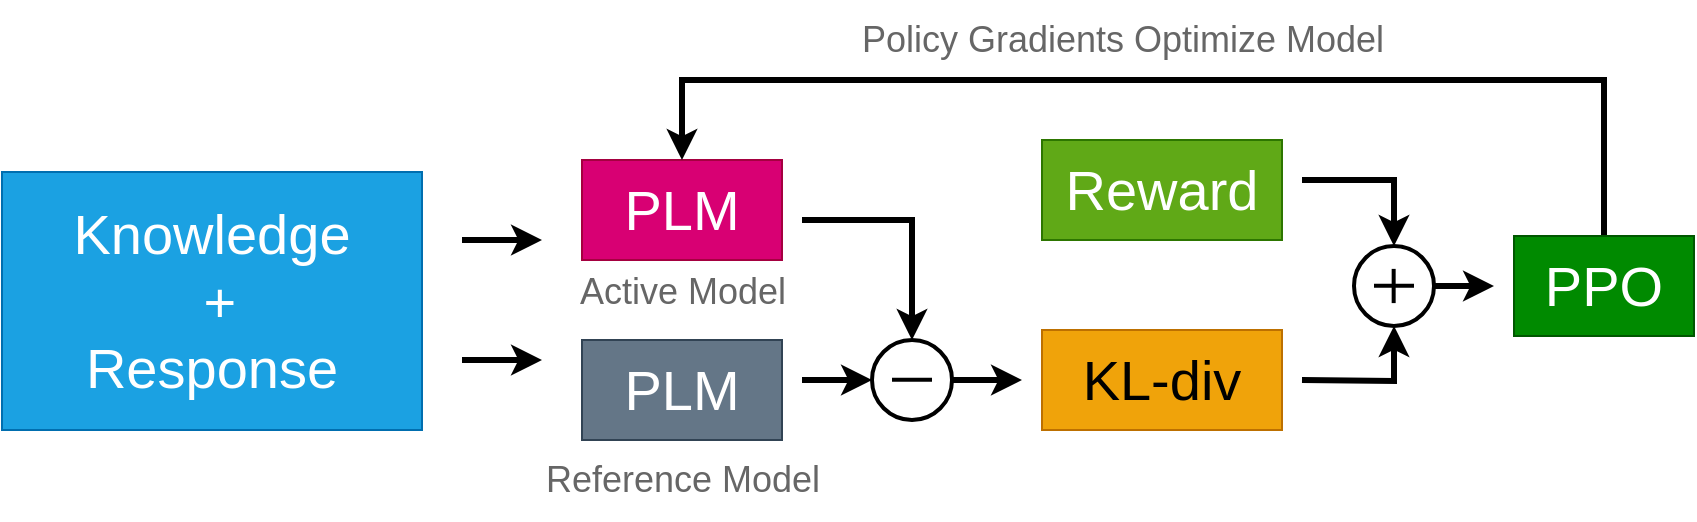 <mxfile version="21.2.3" type="github">
  <diagram name="Page-1" id="7wC7hmL37pKosh5_3M5G">
    <mxGraphModel dx="3168" dy="997" grid="1" gridSize="10" guides="1" tooltips="1" connect="1" arrows="1" fold="1" page="1" pageScale="1" pageWidth="850" pageHeight="1100" math="0" shadow="0">
      <root>
        <mxCell id="0" />
        <mxCell id="1" parent="0" />
        <mxCell id="4u2AF7FJxZ9QzFyWI-jE-2" value="&lt;font style=&quot;font-size: 28px;&quot;&gt;Knowledge&lt;br&gt;&amp;nbsp;+ &lt;br&gt;Response&lt;/font&gt;" style="rounded=0;whiteSpace=wrap;html=1;fillColor=#1ba1e2;fontColor=#ffffff;strokeColor=#006EAF;" vertex="1" parent="1">
          <mxGeometry x="-880" y="876" width="210" height="129" as="geometry" />
        </mxCell>
        <mxCell id="4u2AF7FJxZ9QzFyWI-jE-3" value="" style="endArrow=classic;html=1;rounded=0;strokeWidth=3;" edge="1" parent="1">
          <mxGeometry width="50" height="50" relative="1" as="geometry">
            <mxPoint x="-650" y="910" as="sourcePoint" />
            <mxPoint x="-610" y="910" as="targetPoint" />
          </mxGeometry>
        </mxCell>
        <mxCell id="4u2AF7FJxZ9QzFyWI-jE-4" value="" style="endArrow=classic;html=1;rounded=0;strokeWidth=3;" edge="1" parent="1">
          <mxGeometry width="50" height="50" relative="1" as="geometry">
            <mxPoint x="-650" y="970" as="sourcePoint" />
            <mxPoint x="-610" y="970" as="targetPoint" />
          </mxGeometry>
        </mxCell>
        <mxCell id="4u2AF7FJxZ9QzFyWI-jE-5" value="&lt;font style=&quot;font-size: 28px;&quot;&gt;PLM&lt;/font&gt;" style="rounded=0;whiteSpace=wrap;html=1;fillColor=#d80073;strokeColor=#A50040;fontColor=#ffffff;" vertex="1" parent="1">
          <mxGeometry x="-590" y="870" width="100" height="50" as="geometry" />
        </mxCell>
        <mxCell id="4u2AF7FJxZ9QzFyWI-jE-7" value="&lt;font style=&quot;font-size: 28px;&quot;&gt;PLM&lt;/font&gt;" style="rounded=0;whiteSpace=wrap;html=1;fillColor=#647687;strokeColor=#314354;fontColor=#ffffff;" vertex="1" parent="1">
          <mxGeometry x="-590" y="960" width="100" height="50" as="geometry" />
        </mxCell>
        <mxCell id="4u2AF7FJxZ9QzFyWI-jE-8" value="&lt;font color=&quot;#666666&quot; style=&quot;font-size: 18px;&quot;&gt;Active Model&lt;/font&gt;" style="text;html=1;align=center;verticalAlign=middle;resizable=0;points=[];autosize=1;strokeColor=none;fillColor=none;" vertex="1" parent="1">
          <mxGeometry x="-605" y="916" width="130" height="40" as="geometry" />
        </mxCell>
        <mxCell id="4u2AF7FJxZ9QzFyWI-jE-9" value="&lt;font color=&quot;#666666&quot; style=&quot;font-size: 18px;&quot;&gt;Reference Model&lt;/font&gt;" style="text;html=1;align=center;verticalAlign=middle;resizable=0;points=[];autosize=1;strokeColor=none;fillColor=none;" vertex="1" parent="1">
          <mxGeometry x="-620" y="1010" width="160" height="40" as="geometry" />
        </mxCell>
        <mxCell id="4u2AF7FJxZ9QzFyWI-jE-10" value="" style="endArrow=classic;html=1;rounded=0;strokeWidth=3;entryX=0.5;entryY=0;entryDx=0;entryDy=0;edgeStyle=orthogonalEdgeStyle;" edge="1" parent="1" target="4u2AF7FJxZ9QzFyWI-jE-12">
          <mxGeometry width="50" height="50" relative="1" as="geometry">
            <mxPoint x="-480" y="900" as="sourcePoint" />
            <mxPoint x="-505" y="920" as="targetPoint" />
            <Array as="points">
              <mxPoint x="-425" y="900" />
            </Array>
          </mxGeometry>
        </mxCell>
        <mxCell id="4u2AF7FJxZ9QzFyWI-jE-11" value="" style="endArrow=classic;html=1;rounded=0;strokeWidth=3;entryX=0;entryY=0.5;entryDx=0;entryDy=0;" edge="1" parent="1" target="4u2AF7FJxZ9QzFyWI-jE-12">
          <mxGeometry width="50" height="50" relative="1" as="geometry">
            <mxPoint x="-480" y="980" as="sourcePoint" />
            <mxPoint x="-440" y="980" as="targetPoint" />
          </mxGeometry>
        </mxCell>
        <mxCell id="4u2AF7FJxZ9QzFyWI-jE-14" style="edgeStyle=orthogonalEdgeStyle;rounded=0;orthogonalLoop=1;jettySize=auto;html=1;exitX=1;exitY=0.5;exitDx=0;exitDy=0;strokeWidth=3;" edge="1" parent="1" source="4u2AF7FJxZ9QzFyWI-jE-12">
          <mxGeometry relative="1" as="geometry">
            <mxPoint x="-370" y="980" as="targetPoint" />
          </mxGeometry>
        </mxCell>
        <mxCell id="4u2AF7FJxZ9QzFyWI-jE-12" value="" style="ellipse;whiteSpace=wrap;html=1;aspect=fixed;strokeWidth=2;" vertex="1" parent="1">
          <mxGeometry x="-445" y="960" width="40" height="40" as="geometry" />
        </mxCell>
        <mxCell id="4u2AF7FJxZ9QzFyWI-jE-19" style="edgeStyle=orthogonalEdgeStyle;rounded=0;orthogonalLoop=1;jettySize=auto;html=1;entryX=0.5;entryY=1;entryDx=0;entryDy=0;strokeWidth=3;" edge="1" parent="1" target="4u2AF7FJxZ9QzFyWI-jE-17">
          <mxGeometry relative="1" as="geometry">
            <mxPoint x="-230" y="980" as="sourcePoint" />
          </mxGeometry>
        </mxCell>
        <mxCell id="4u2AF7FJxZ9QzFyWI-jE-13" value="&lt;font style=&quot;font-size: 28px;&quot;&gt;KL-div&lt;/font&gt;" style="rounded=0;whiteSpace=wrap;html=1;fillColor=#f0a30a;strokeColor=#BD7000;fontColor=#000000;" vertex="1" parent="1">
          <mxGeometry x="-360" y="955" width="120" height="50" as="geometry" />
        </mxCell>
        <mxCell id="4u2AF7FJxZ9QzFyWI-jE-16" style="edgeStyle=orthogonalEdgeStyle;rounded=0;orthogonalLoop=1;jettySize=auto;html=1;exitX=1;exitY=0.5;exitDx=0;exitDy=0;" edge="1" parent="1" source="4u2AF7FJxZ9QzFyWI-jE-17">
          <mxGeometry relative="1" as="geometry">
            <mxPoint x="-184" y="930" as="targetPoint" />
          </mxGeometry>
        </mxCell>
        <mxCell id="4u2AF7FJxZ9QzFyWI-jE-15" value="&lt;font style=&quot;font-size: 28px;&quot;&gt;Reward&lt;/font&gt;" style="rounded=0;whiteSpace=wrap;html=1;fillColor=#60a917;strokeColor=#2D7600;fontColor=#ffffff;" vertex="1" parent="1">
          <mxGeometry x="-360" y="860" width="120" height="50" as="geometry" />
        </mxCell>
        <mxCell id="4u2AF7FJxZ9QzFyWI-jE-18" value="" style="edgeStyle=orthogonalEdgeStyle;rounded=0;orthogonalLoop=1;jettySize=auto;html=1;entryX=0.5;entryY=0;entryDx=0;entryDy=0;strokeWidth=3;" edge="1" parent="1" target="4u2AF7FJxZ9QzFyWI-jE-17">
          <mxGeometry relative="1" as="geometry">
            <mxPoint x="-140" y="930" as="targetPoint" />
            <mxPoint x="-230" y="880" as="sourcePoint" />
            <Array as="points">
              <mxPoint x="-184" y="880" />
            </Array>
          </mxGeometry>
        </mxCell>
        <mxCell id="4u2AF7FJxZ9QzFyWI-jE-23" style="edgeStyle=orthogonalEdgeStyle;rounded=0;orthogonalLoop=1;jettySize=auto;html=1;exitX=1;exitY=0.5;exitDx=0;exitDy=0;strokeWidth=3;" edge="1" parent="1" source="4u2AF7FJxZ9QzFyWI-jE-17">
          <mxGeometry relative="1" as="geometry">
            <mxPoint x="-134" y="933.333" as="targetPoint" />
          </mxGeometry>
        </mxCell>
        <mxCell id="4u2AF7FJxZ9QzFyWI-jE-17" value="" style="ellipse;whiteSpace=wrap;html=1;aspect=fixed;strokeWidth=2;" vertex="1" parent="1">
          <mxGeometry x="-204" y="913" width="40" height="40" as="geometry" />
        </mxCell>
        <mxCell id="4u2AF7FJxZ9QzFyWI-jE-20" value="" style="endArrow=none;html=1;rounded=0;strokeWidth=2;" edge="1" parent="1">
          <mxGeometry width="50" height="50" relative="1" as="geometry">
            <mxPoint x="-435" y="979.89" as="sourcePoint" />
            <mxPoint x="-415" y="979.89" as="targetPoint" />
          </mxGeometry>
        </mxCell>
        <mxCell id="4u2AF7FJxZ9QzFyWI-jE-21" value="" style="endArrow=none;html=1;rounded=0;strokeWidth=2;" edge="1" parent="1">
          <mxGeometry width="50" height="50" relative="1" as="geometry">
            <mxPoint x="-194" y="932.89" as="sourcePoint" />
            <mxPoint x="-174" y="932.89" as="targetPoint" />
          </mxGeometry>
        </mxCell>
        <mxCell id="4u2AF7FJxZ9QzFyWI-jE-22" value="" style="endArrow=none;html=1;rounded=0;strokeWidth=2;" edge="1" parent="1">
          <mxGeometry width="50" height="50" relative="1" as="geometry">
            <mxPoint x="-184.17" y="924.44" as="sourcePoint" />
            <mxPoint x="-184.17" y="941.55" as="targetPoint" />
          </mxGeometry>
        </mxCell>
        <mxCell id="4u2AF7FJxZ9QzFyWI-jE-25" style="edgeStyle=orthogonalEdgeStyle;rounded=0;orthogonalLoop=1;jettySize=auto;html=1;exitX=0.5;exitY=0;exitDx=0;exitDy=0;entryX=0.5;entryY=0;entryDx=0;entryDy=0;strokeWidth=3;" edge="1" parent="1" source="4u2AF7FJxZ9QzFyWI-jE-24" target="4u2AF7FJxZ9QzFyWI-jE-5">
          <mxGeometry relative="1" as="geometry">
            <Array as="points">
              <mxPoint x="-79" y="830" />
              <mxPoint x="-540" y="830" />
            </Array>
          </mxGeometry>
        </mxCell>
        <mxCell id="4u2AF7FJxZ9QzFyWI-jE-24" value="&lt;font style=&quot;font-size: 28px;&quot;&gt;PPO&lt;/font&gt;" style="rounded=0;whiteSpace=wrap;html=1;fillColor=#008a00;strokeColor=#005700;fontColor=#ffffff;" vertex="1" parent="1">
          <mxGeometry x="-124" y="908" width="90" height="50" as="geometry" />
        </mxCell>
        <mxCell id="4u2AF7FJxZ9QzFyWI-jE-27" value="&lt;font color=&quot;#666666&quot; style=&quot;font-size: 18px;&quot;&gt;Policy Gradients Optimize Model&lt;/font&gt;" style="text;html=1;align=center;verticalAlign=middle;resizable=0;points=[];autosize=1;strokeColor=none;fillColor=none;" vertex="1" parent="1">
          <mxGeometry x="-460" y="790" width="280" height="40" as="geometry" />
        </mxCell>
      </root>
    </mxGraphModel>
  </diagram>
</mxfile>
